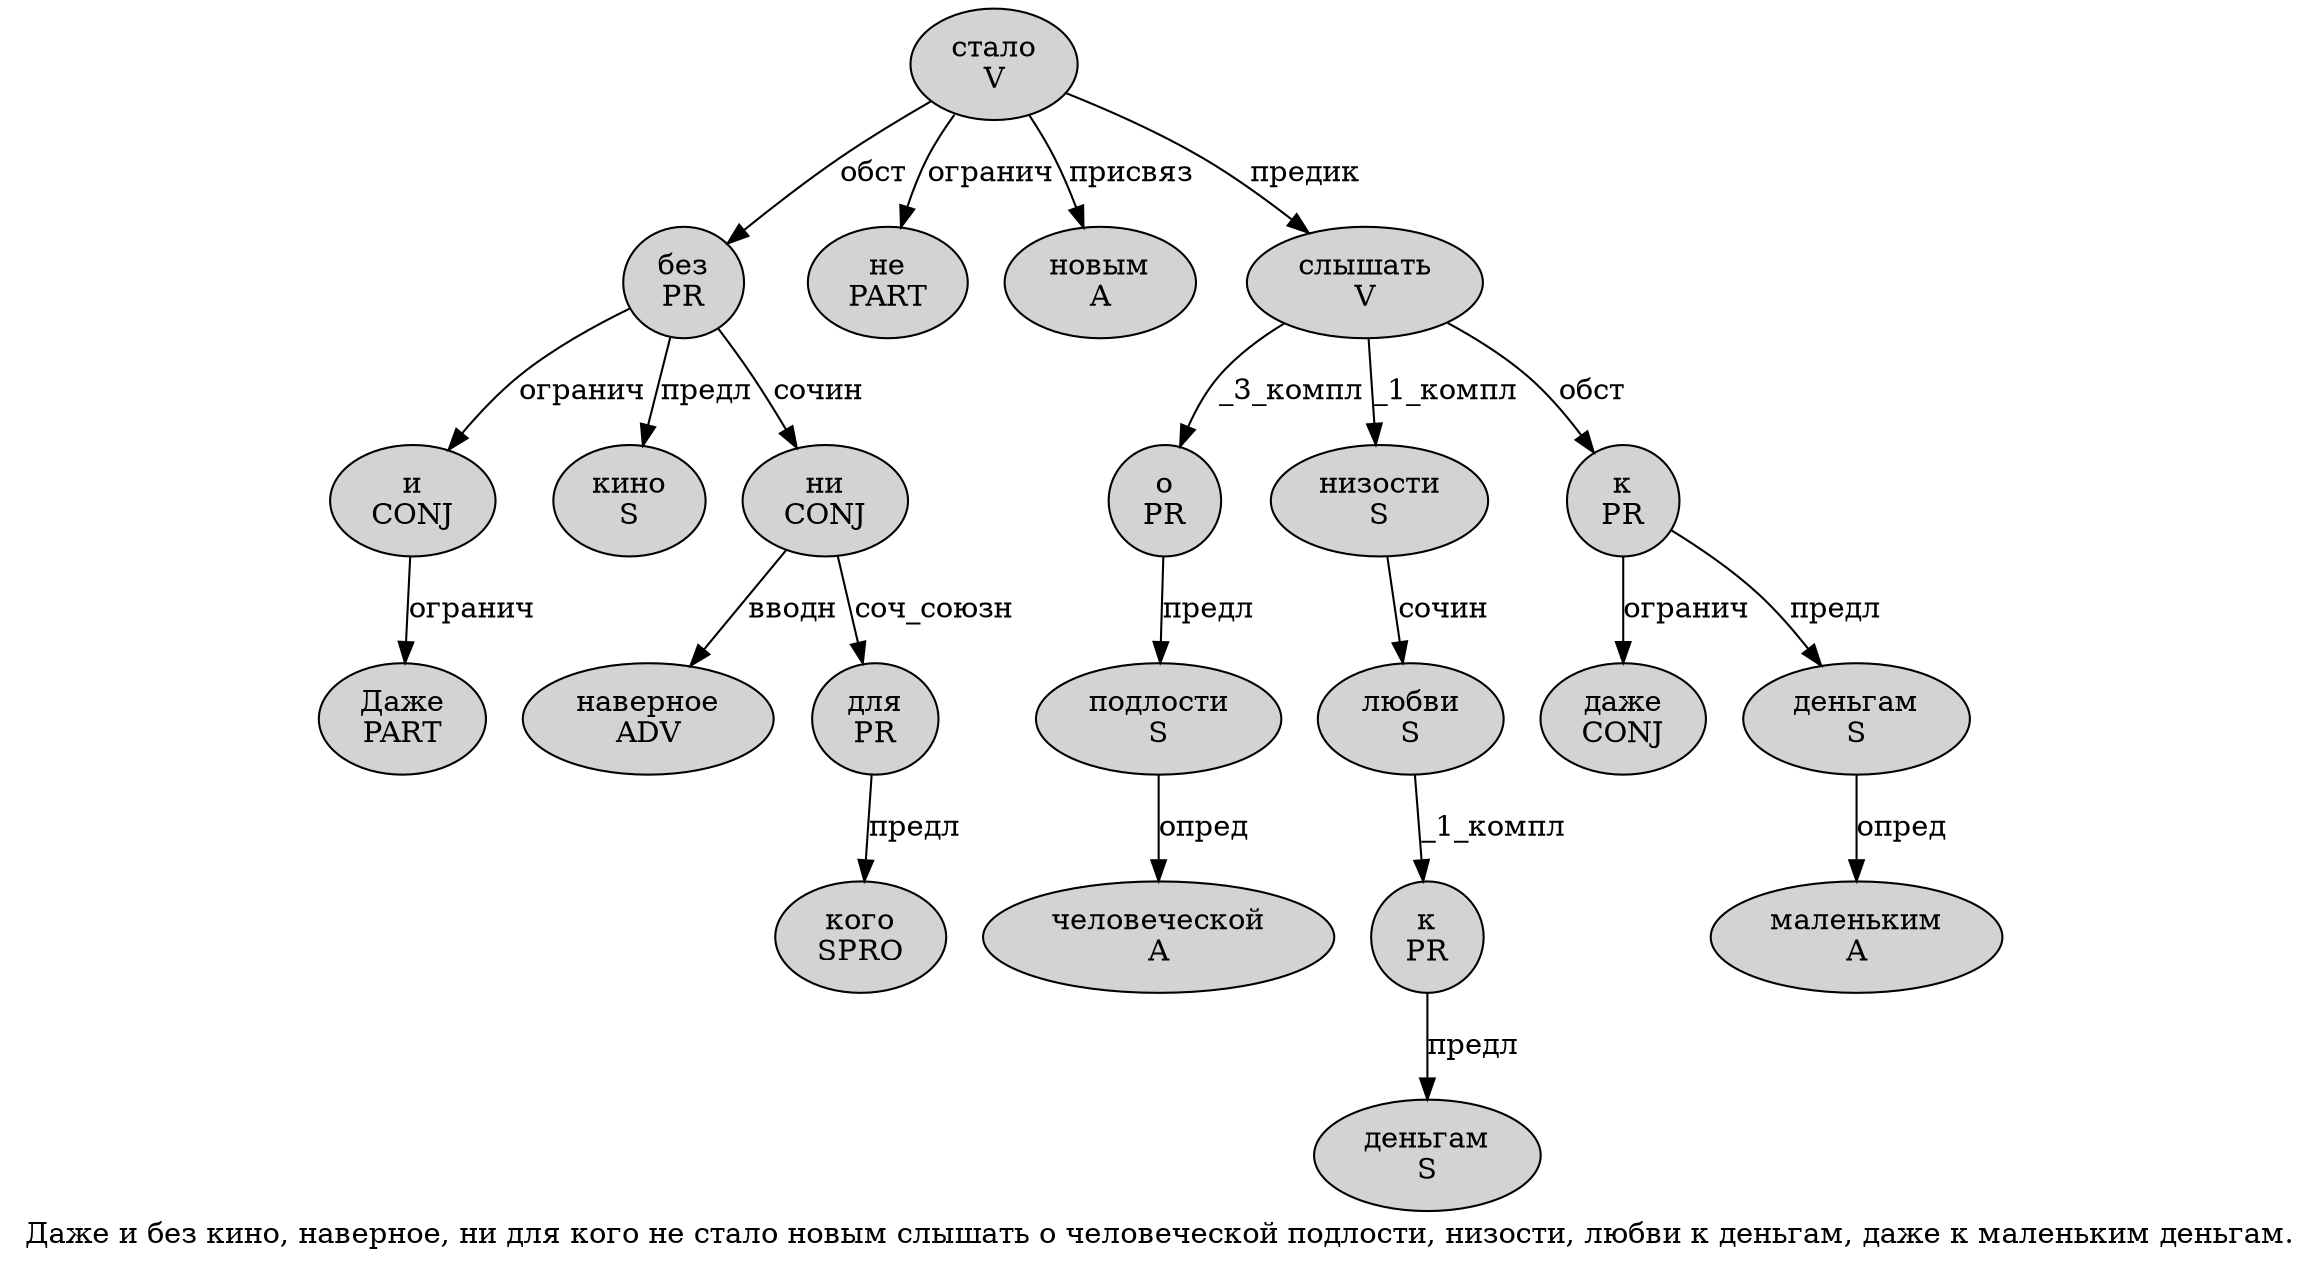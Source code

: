 digraph SENTENCE_1874 {
	graph [label="Даже и без кино, наверное, ни для кого не стало новым слышать о человеческой подлости, низости, любви к деньгам, даже к маленьким деньгам."]
	node [style=filled]
		0 [label="Даже
PART" color="" fillcolor=lightgray penwidth=1 shape=ellipse]
		1 [label="и
CONJ" color="" fillcolor=lightgray penwidth=1 shape=ellipse]
		2 [label="без
PR" color="" fillcolor=lightgray penwidth=1 shape=ellipse]
		3 [label="кино
S" color="" fillcolor=lightgray penwidth=1 shape=ellipse]
		5 [label="наверное
ADV" color="" fillcolor=lightgray penwidth=1 shape=ellipse]
		7 [label="ни
CONJ" color="" fillcolor=lightgray penwidth=1 shape=ellipse]
		8 [label="для
PR" color="" fillcolor=lightgray penwidth=1 shape=ellipse]
		9 [label="кого
SPRO" color="" fillcolor=lightgray penwidth=1 shape=ellipse]
		10 [label="не
PART" color="" fillcolor=lightgray penwidth=1 shape=ellipse]
		11 [label="стало
V" color="" fillcolor=lightgray penwidth=1 shape=ellipse]
		12 [label="новым
A" color="" fillcolor=lightgray penwidth=1 shape=ellipse]
		13 [label="слышать
V" color="" fillcolor=lightgray penwidth=1 shape=ellipse]
		14 [label="о
PR" color="" fillcolor=lightgray penwidth=1 shape=ellipse]
		15 [label="человеческой
A" color="" fillcolor=lightgray penwidth=1 shape=ellipse]
		16 [label="подлости
S" color="" fillcolor=lightgray penwidth=1 shape=ellipse]
		18 [label="низости
S" color="" fillcolor=lightgray penwidth=1 shape=ellipse]
		20 [label="любви
S" color="" fillcolor=lightgray penwidth=1 shape=ellipse]
		21 [label="к
PR" color="" fillcolor=lightgray penwidth=1 shape=ellipse]
		22 [label="деньгам
S" color="" fillcolor=lightgray penwidth=1 shape=ellipse]
		24 [label="даже
CONJ" color="" fillcolor=lightgray penwidth=1 shape=ellipse]
		25 [label="к
PR" color="" fillcolor=lightgray penwidth=1 shape=ellipse]
		26 [label="маленьким
A" color="" fillcolor=lightgray penwidth=1 shape=ellipse]
		27 [label="деньгам
S" color="" fillcolor=lightgray penwidth=1 shape=ellipse]
			25 -> 24 [label="огранич"]
			25 -> 27 [label="предл"]
			1 -> 0 [label="огранич"]
			20 -> 21 [label="_1_компл"]
			27 -> 26 [label="опред"]
			13 -> 14 [label="_3_компл"]
			13 -> 18 [label="_1_компл"]
			13 -> 25 [label="обст"]
			2 -> 1 [label="огранич"]
			2 -> 3 [label="предл"]
			2 -> 7 [label="сочин"]
			21 -> 22 [label="предл"]
			18 -> 20 [label="сочин"]
			16 -> 15 [label="опред"]
			7 -> 5 [label="вводн"]
			7 -> 8 [label="соч_союзн"]
			8 -> 9 [label="предл"]
			14 -> 16 [label="предл"]
			11 -> 2 [label="обст"]
			11 -> 10 [label="огранич"]
			11 -> 12 [label="присвяз"]
			11 -> 13 [label="предик"]
}